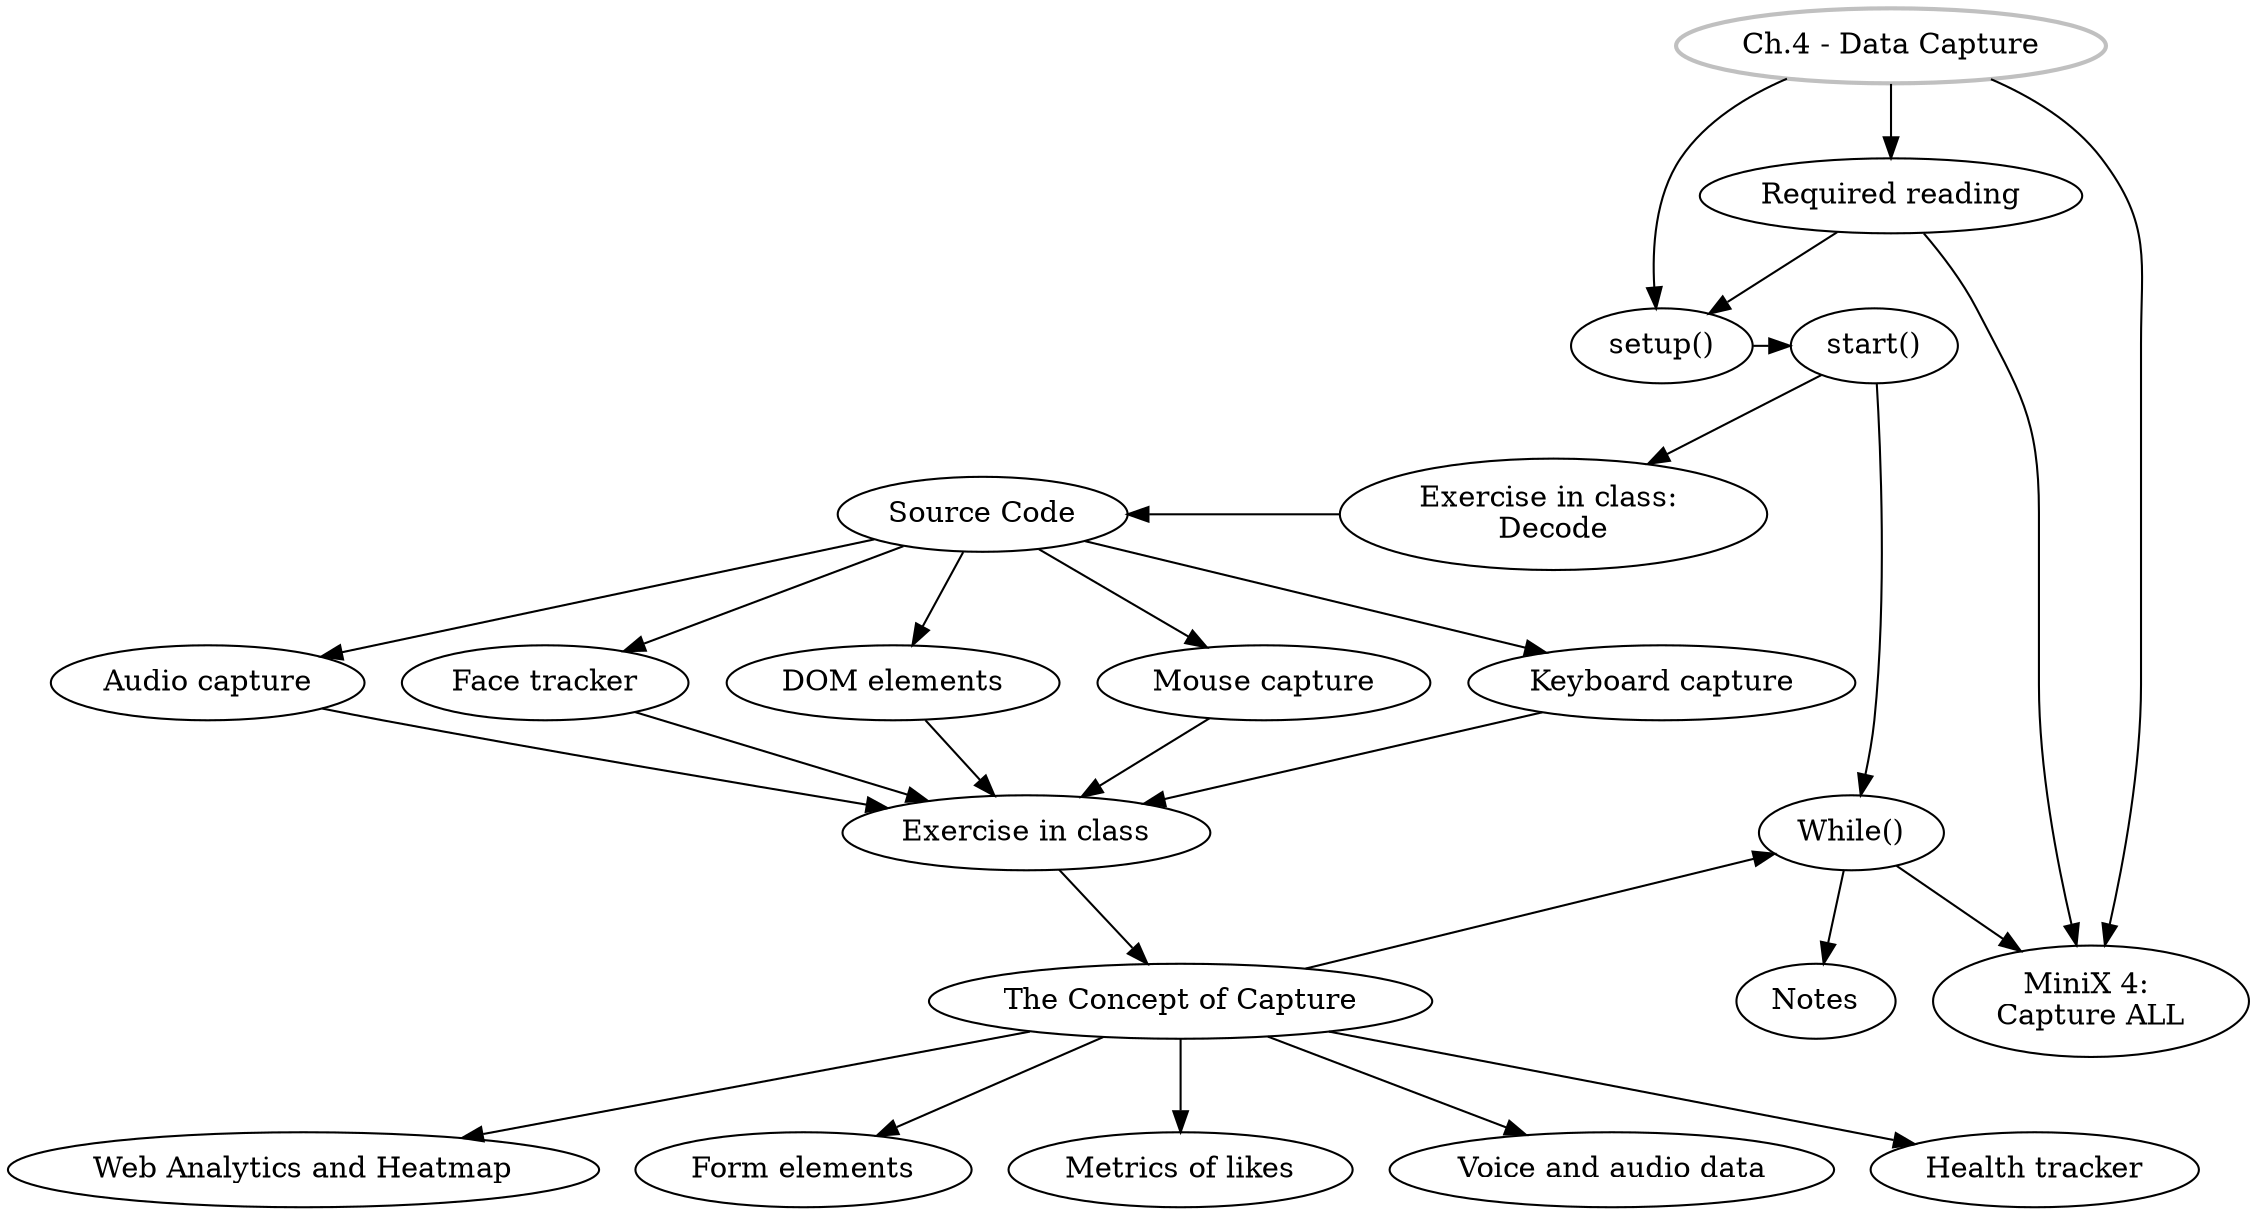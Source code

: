 digraph G {
//labels
GS [
label="Ch.4 - Data Capture",
style=bold,
color=grey,
]

SU [label="setup()"]
ST [label="start()"]
DE [label="Exercise in class: \nDecode"]
SC [label="Source Code"]
DOM [label="DOM elements"]
MC [label="Mouse capture"]
KC [label="Keyboard capture"]
AC [label="Audio capture"]
FT [label="Face tracker"]
EiC [label="Exercise in class"]
CC [label="The Concept of Capture"]
WA [label="Web Analytics and Heatmap"]
FE [label="Form elements"]
ML [label="Metrics of likes"]
VD [label="Voice and audio data"]
HT [label="Health tracker"]
MW [label="While()"]
MX [label="MiniX 4: \nCapture ALL"]
RR [label="Required reading"]
Notes [label="Notes"]

//rank
{rank = same; SU, ST}
{rank = same; DE, SC}
{rank = same; MW, EiC}

//graph
GS -> SU -> ST -> DE -> SC;
GS -> RR, MX;
RR -> MX, SU;
SC -> DOM, MC, KC, AC, FT;
DOM, MC, KC, AC, FT -> EiC -> CC;
CC -> WA, FE, ML, VD, HT;
ST, CC -> MW -> Notes;
MW -> MX;
}
